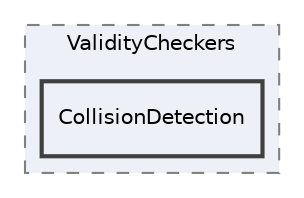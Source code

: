 digraph "CollisionDetection"
{
 // LATEX_PDF_SIZE
  edge [fontname="Helvetica",fontsize="10",labelfontname="Helvetica",labelfontsize="10"];
  node [fontname="Helvetica",fontsize="10",shape=record];
  compound=true
  subgraph clusterdir_049fe72adf8090d9bce44800e45b5d8a {
    graph [ bgcolor="#edf0f7", pencolor="grey50", style="filled,dashed,", label="ValidityCheckers", fontname="Helvetica", fontsize="10", URL="dir_049fe72adf8090d9bce44800e45b5d8a.html"]
  dir_40912f078cb6e92f70bde1581d5f1ce9 [shape=box, label="CollisionDetection", style="filled,bold,", fillcolor="#edf0f7", color="grey25", URL="dir_40912f078cb6e92f70bde1581d5f1ce9.html"];
  }
}
